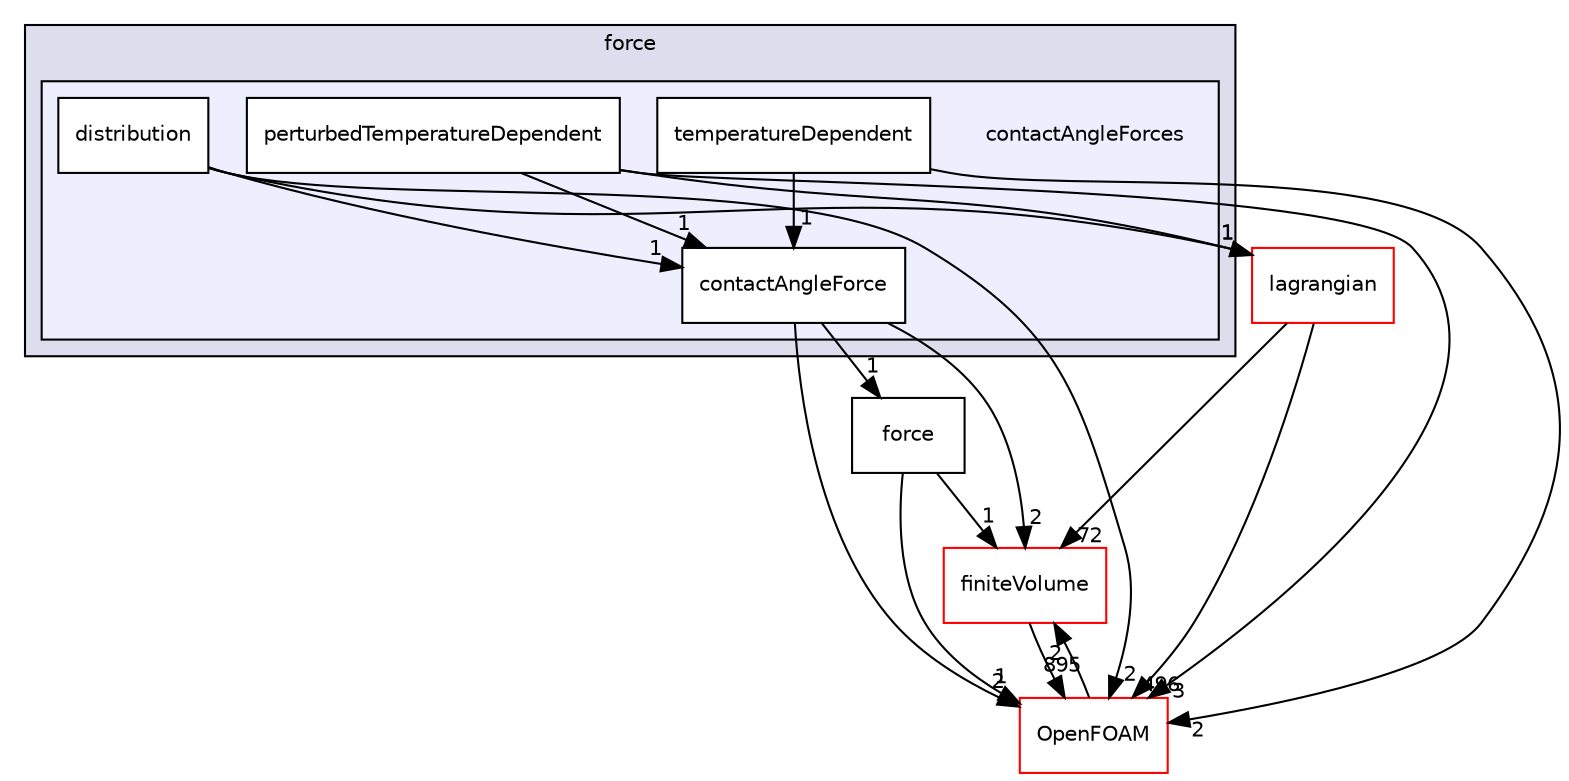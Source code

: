 digraph "src/regionModels/surfaceFilmModels/submodels/kinematic/force/contactAngleForces" {
  bgcolor=transparent;
  compound=true
  node [ fontsize="10", fontname="Helvetica"];
  edge [ labelfontsize="10", labelfontname="Helvetica"];
  subgraph clusterdir_6e1c174345a149ebf9cf672121689ca3 {
    graph [ bgcolor="#ddddee", pencolor="black", label="force" fontname="Helvetica", fontsize="10", URL="dir_6e1c174345a149ebf9cf672121689ca3.html"]
  subgraph clusterdir_ba3221cac8085663135ad3e23e7eee8e {
    graph [ bgcolor="#eeeeff", pencolor="black", label="" URL="dir_ba3221cac8085663135ad3e23e7eee8e.html"];
    dir_ba3221cac8085663135ad3e23e7eee8e [shape=plaintext label="contactAngleForces"];
    dir_aa80df8ae163a0be5dc163aeb89b8bfe [shape=box label="contactAngleForce" color="black" fillcolor="white" style="filled" URL="dir_aa80df8ae163a0be5dc163aeb89b8bfe.html"];
    dir_0a18a2fdc6f957cd1b9f562eb9ed7295 [shape=box label="distribution" color="black" fillcolor="white" style="filled" URL="dir_0a18a2fdc6f957cd1b9f562eb9ed7295.html"];
    dir_2a638c64f1ebe4fe151ec71ec432e63a [shape=box label="perturbedTemperatureDependent" color="black" fillcolor="white" style="filled" URL="dir_2a638c64f1ebe4fe151ec71ec432e63a.html"];
    dir_1010a271b30378fc6703c336868e7777 [shape=box label="temperatureDependent" color="black" fillcolor="white" style="filled" URL="dir_1010a271b30378fc6703c336868e7777.html"];
  }
  }
  dir_9bd15774b555cf7259a6fa18f99fe99b [shape=box label="finiteVolume" color="red" URL="dir_9bd15774b555cf7259a6fa18f99fe99b.html"];
  dir_77cda1e1704280caa9b7cf24183bc44b [shape=box label="force" URL="dir_77cda1e1704280caa9b7cf24183bc44b.html"];
  dir_c5473ff19b20e6ec4dfe5c310b3778a8 [shape=box label="OpenFOAM" color="red" URL="dir_c5473ff19b20e6ec4dfe5c310b3778a8.html"];
  dir_f8c25efc4b6f6a8502a42d5af7554d23 [shape=box label="lagrangian" color="red" URL="dir_f8c25efc4b6f6a8502a42d5af7554d23.html"];
  dir_9bd15774b555cf7259a6fa18f99fe99b->dir_c5473ff19b20e6ec4dfe5c310b3778a8 [headlabel="895", labeldistance=1.5 headhref="dir_000814_002151.html"];
  dir_2a638c64f1ebe4fe151ec71ec432e63a->dir_c5473ff19b20e6ec4dfe5c310b3778a8 [headlabel="3", labeldistance=1.5 headhref="dir_003433_002151.html"];
  dir_2a638c64f1ebe4fe151ec71ec432e63a->dir_aa80df8ae163a0be5dc163aeb89b8bfe [headlabel="1", labeldistance=1.5 headhref="dir_003433_003431.html"];
  dir_2a638c64f1ebe4fe151ec71ec432e63a->dir_f8c25efc4b6f6a8502a42d5af7554d23 [headlabel="1", labeldistance=1.5 headhref="dir_003433_001500.html"];
  dir_77cda1e1704280caa9b7cf24183bc44b->dir_9bd15774b555cf7259a6fa18f99fe99b [headlabel="1", labeldistance=1.5 headhref="dir_003435_000814.html"];
  dir_77cda1e1704280caa9b7cf24183bc44b->dir_c5473ff19b20e6ec4dfe5c310b3778a8 [headlabel="1", labeldistance=1.5 headhref="dir_003435_002151.html"];
  dir_0a18a2fdc6f957cd1b9f562eb9ed7295->dir_c5473ff19b20e6ec4dfe5c310b3778a8 [headlabel="2", labeldistance=1.5 headhref="dir_003432_002151.html"];
  dir_0a18a2fdc6f957cd1b9f562eb9ed7295->dir_aa80df8ae163a0be5dc163aeb89b8bfe [headlabel="1", labeldistance=1.5 headhref="dir_003432_003431.html"];
  dir_0a18a2fdc6f957cd1b9f562eb9ed7295->dir_f8c25efc4b6f6a8502a42d5af7554d23 [headlabel="1", labeldistance=1.5 headhref="dir_003432_001500.html"];
  dir_1010a271b30378fc6703c336868e7777->dir_c5473ff19b20e6ec4dfe5c310b3778a8 [headlabel="2", labeldistance=1.5 headhref="dir_003434_002151.html"];
  dir_1010a271b30378fc6703c336868e7777->dir_aa80df8ae163a0be5dc163aeb89b8bfe [headlabel="1", labeldistance=1.5 headhref="dir_003434_003431.html"];
  dir_c5473ff19b20e6ec4dfe5c310b3778a8->dir_9bd15774b555cf7259a6fa18f99fe99b [headlabel="2", labeldistance=1.5 headhref="dir_002151_000814.html"];
  dir_aa80df8ae163a0be5dc163aeb89b8bfe->dir_9bd15774b555cf7259a6fa18f99fe99b [headlabel="2", labeldistance=1.5 headhref="dir_003431_000814.html"];
  dir_aa80df8ae163a0be5dc163aeb89b8bfe->dir_77cda1e1704280caa9b7cf24183bc44b [headlabel="1", labeldistance=1.5 headhref="dir_003431_003435.html"];
  dir_aa80df8ae163a0be5dc163aeb89b8bfe->dir_c5473ff19b20e6ec4dfe5c310b3778a8 [headlabel="2", labeldistance=1.5 headhref="dir_003431_002151.html"];
  dir_f8c25efc4b6f6a8502a42d5af7554d23->dir_9bd15774b555cf7259a6fa18f99fe99b [headlabel="72", labeldistance=1.5 headhref="dir_001500_000814.html"];
  dir_f8c25efc4b6f6a8502a42d5af7554d23->dir_c5473ff19b20e6ec4dfe5c310b3778a8 [headlabel="496", labeldistance=1.5 headhref="dir_001500_002151.html"];
}
